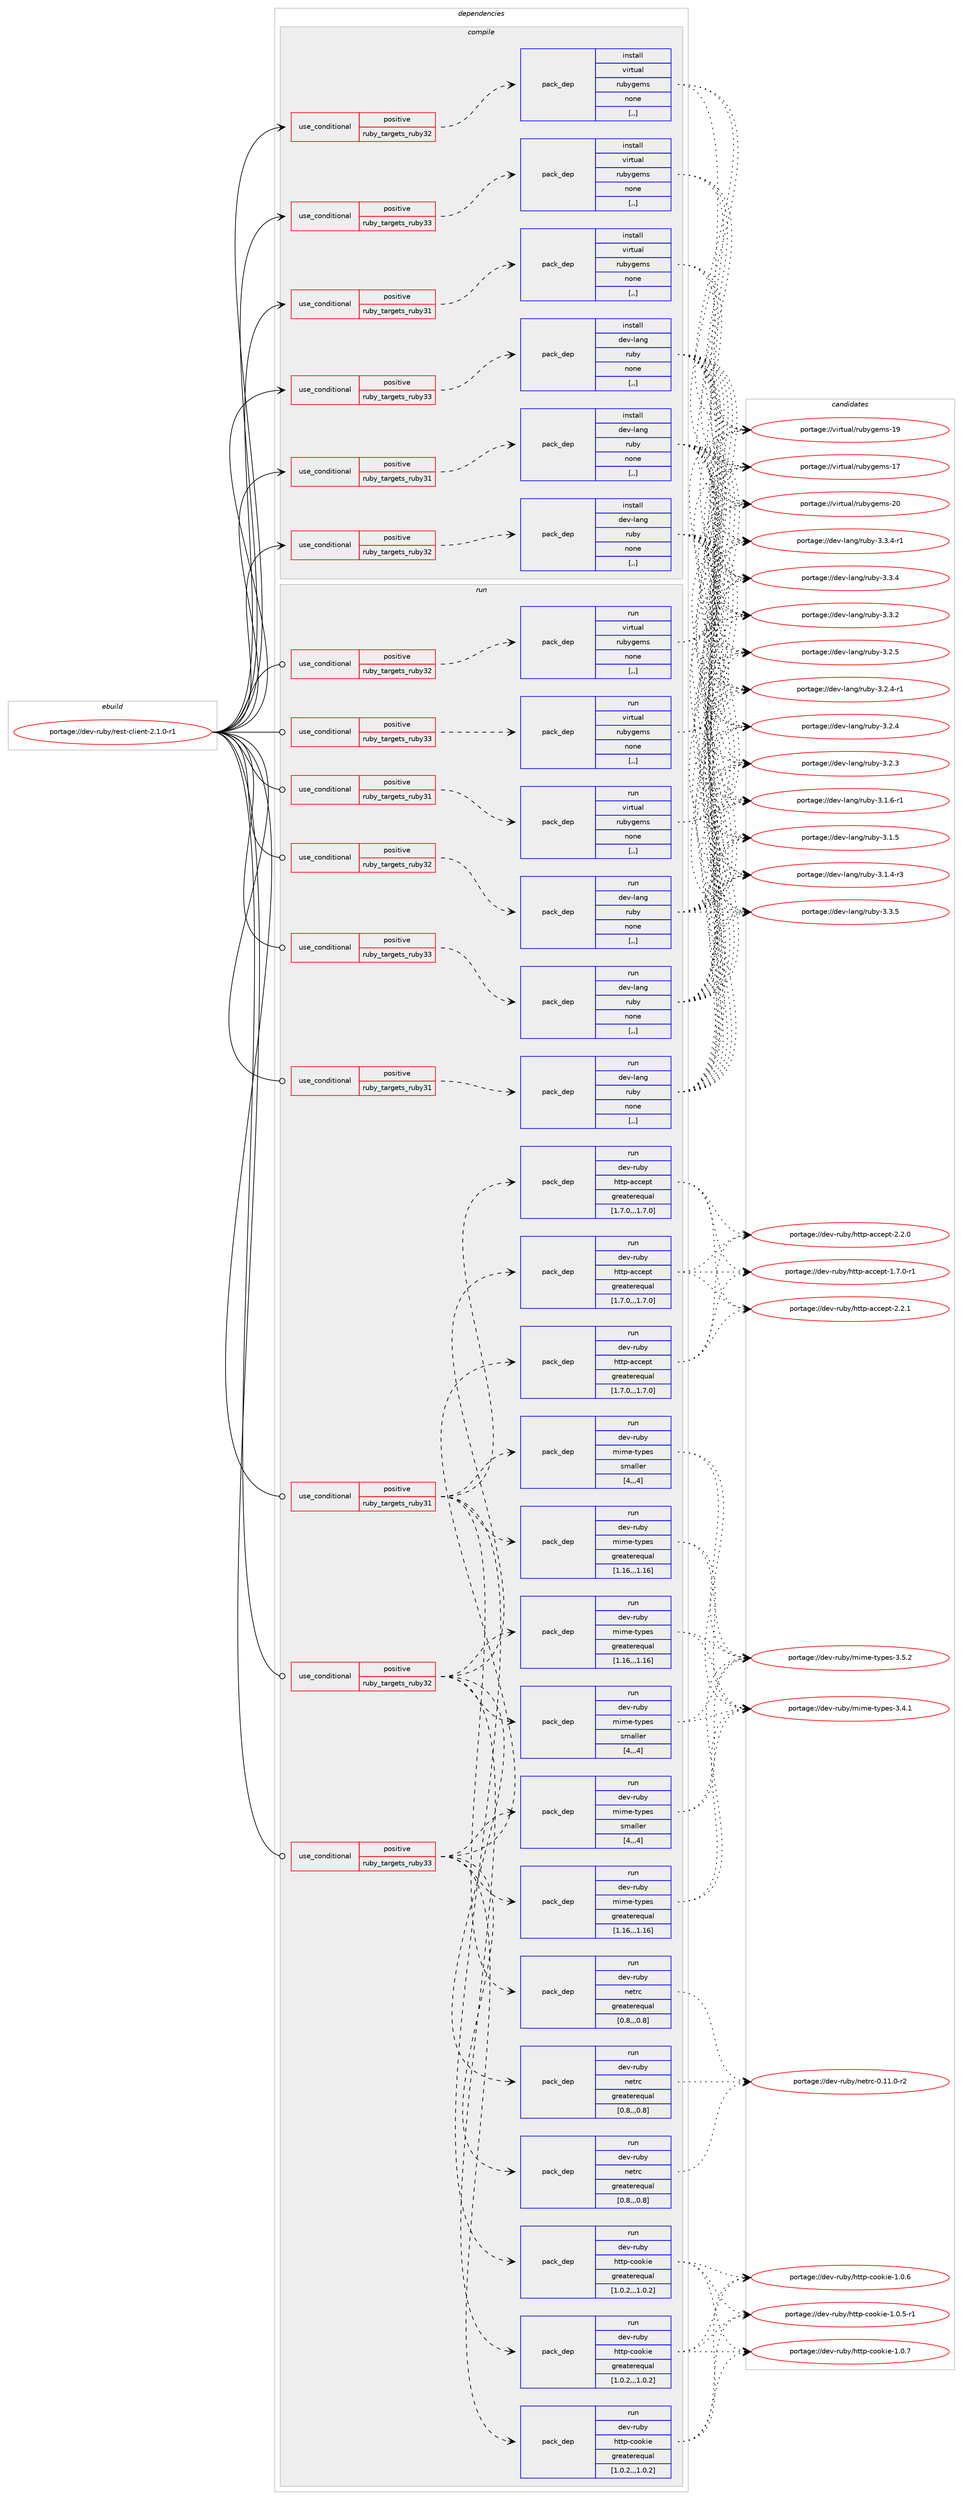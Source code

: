digraph prolog {

# *************
# Graph options
# *************

newrank=true;
concentrate=true;
compound=true;
graph [rankdir=LR,fontname=Helvetica,fontsize=10,ranksep=1.5];#, ranksep=2.5, nodesep=0.2];
edge  [arrowhead=vee];
node  [fontname=Helvetica,fontsize=10];

# **********
# The ebuild
# **********

subgraph cluster_leftcol {
color=gray;
label=<<i>ebuild</i>>;
id [label="portage://dev-ruby/rest-client-2.1.0-r1", color=red, width=4, href="../dev-ruby/rest-client-2.1.0-r1.svg"];
}

# ****************
# The dependencies
# ****************

subgraph cluster_midcol {
color=gray;
label=<<i>dependencies</i>>;
subgraph cluster_compile {
fillcolor="#eeeeee";
style=filled;
label=<<i>compile</i>>;
subgraph cond185526 {
dependency694750 [label=<<TABLE BORDER="0" CELLBORDER="1" CELLSPACING="0" CELLPADDING="4"><TR><TD ROWSPAN="3" CELLPADDING="10">use_conditional</TD></TR><TR><TD>positive</TD></TR><TR><TD>ruby_targets_ruby31</TD></TR></TABLE>>, shape=none, color=red];
subgraph pack504273 {
dependency694751 [label=<<TABLE BORDER="0" CELLBORDER="1" CELLSPACING="0" CELLPADDING="4" WIDTH="220"><TR><TD ROWSPAN="6" CELLPADDING="30">pack_dep</TD></TR><TR><TD WIDTH="110">install</TD></TR><TR><TD>dev-lang</TD></TR><TR><TD>ruby</TD></TR><TR><TD>none</TD></TR><TR><TD>[,,]</TD></TR></TABLE>>, shape=none, color=blue];
}
dependency694750:e -> dependency694751:w [weight=20,style="dashed",arrowhead="vee"];
}
id:e -> dependency694750:w [weight=20,style="solid",arrowhead="vee"];
subgraph cond185527 {
dependency694752 [label=<<TABLE BORDER="0" CELLBORDER="1" CELLSPACING="0" CELLPADDING="4"><TR><TD ROWSPAN="3" CELLPADDING="10">use_conditional</TD></TR><TR><TD>positive</TD></TR><TR><TD>ruby_targets_ruby31</TD></TR></TABLE>>, shape=none, color=red];
subgraph pack504274 {
dependency694753 [label=<<TABLE BORDER="0" CELLBORDER="1" CELLSPACING="0" CELLPADDING="4" WIDTH="220"><TR><TD ROWSPAN="6" CELLPADDING="30">pack_dep</TD></TR><TR><TD WIDTH="110">install</TD></TR><TR><TD>virtual</TD></TR><TR><TD>rubygems</TD></TR><TR><TD>none</TD></TR><TR><TD>[,,]</TD></TR></TABLE>>, shape=none, color=blue];
}
dependency694752:e -> dependency694753:w [weight=20,style="dashed",arrowhead="vee"];
}
id:e -> dependency694752:w [weight=20,style="solid",arrowhead="vee"];
subgraph cond185528 {
dependency694754 [label=<<TABLE BORDER="0" CELLBORDER="1" CELLSPACING="0" CELLPADDING="4"><TR><TD ROWSPAN="3" CELLPADDING="10">use_conditional</TD></TR><TR><TD>positive</TD></TR><TR><TD>ruby_targets_ruby32</TD></TR></TABLE>>, shape=none, color=red];
subgraph pack504275 {
dependency694755 [label=<<TABLE BORDER="0" CELLBORDER="1" CELLSPACING="0" CELLPADDING="4" WIDTH="220"><TR><TD ROWSPAN="6" CELLPADDING="30">pack_dep</TD></TR><TR><TD WIDTH="110">install</TD></TR><TR><TD>dev-lang</TD></TR><TR><TD>ruby</TD></TR><TR><TD>none</TD></TR><TR><TD>[,,]</TD></TR></TABLE>>, shape=none, color=blue];
}
dependency694754:e -> dependency694755:w [weight=20,style="dashed",arrowhead="vee"];
}
id:e -> dependency694754:w [weight=20,style="solid",arrowhead="vee"];
subgraph cond185529 {
dependency694756 [label=<<TABLE BORDER="0" CELLBORDER="1" CELLSPACING="0" CELLPADDING="4"><TR><TD ROWSPAN="3" CELLPADDING="10">use_conditional</TD></TR><TR><TD>positive</TD></TR><TR><TD>ruby_targets_ruby32</TD></TR></TABLE>>, shape=none, color=red];
subgraph pack504276 {
dependency694757 [label=<<TABLE BORDER="0" CELLBORDER="1" CELLSPACING="0" CELLPADDING="4" WIDTH="220"><TR><TD ROWSPAN="6" CELLPADDING="30">pack_dep</TD></TR><TR><TD WIDTH="110">install</TD></TR><TR><TD>virtual</TD></TR><TR><TD>rubygems</TD></TR><TR><TD>none</TD></TR><TR><TD>[,,]</TD></TR></TABLE>>, shape=none, color=blue];
}
dependency694756:e -> dependency694757:w [weight=20,style="dashed",arrowhead="vee"];
}
id:e -> dependency694756:w [weight=20,style="solid",arrowhead="vee"];
subgraph cond185530 {
dependency694758 [label=<<TABLE BORDER="0" CELLBORDER="1" CELLSPACING="0" CELLPADDING="4"><TR><TD ROWSPAN="3" CELLPADDING="10">use_conditional</TD></TR><TR><TD>positive</TD></TR><TR><TD>ruby_targets_ruby33</TD></TR></TABLE>>, shape=none, color=red];
subgraph pack504277 {
dependency694759 [label=<<TABLE BORDER="0" CELLBORDER="1" CELLSPACING="0" CELLPADDING="4" WIDTH="220"><TR><TD ROWSPAN="6" CELLPADDING="30">pack_dep</TD></TR><TR><TD WIDTH="110">install</TD></TR><TR><TD>dev-lang</TD></TR><TR><TD>ruby</TD></TR><TR><TD>none</TD></TR><TR><TD>[,,]</TD></TR></TABLE>>, shape=none, color=blue];
}
dependency694758:e -> dependency694759:w [weight=20,style="dashed",arrowhead="vee"];
}
id:e -> dependency694758:w [weight=20,style="solid",arrowhead="vee"];
subgraph cond185531 {
dependency694760 [label=<<TABLE BORDER="0" CELLBORDER="1" CELLSPACING="0" CELLPADDING="4"><TR><TD ROWSPAN="3" CELLPADDING="10">use_conditional</TD></TR><TR><TD>positive</TD></TR><TR><TD>ruby_targets_ruby33</TD></TR></TABLE>>, shape=none, color=red];
subgraph pack504278 {
dependency694761 [label=<<TABLE BORDER="0" CELLBORDER="1" CELLSPACING="0" CELLPADDING="4" WIDTH="220"><TR><TD ROWSPAN="6" CELLPADDING="30">pack_dep</TD></TR><TR><TD WIDTH="110">install</TD></TR><TR><TD>virtual</TD></TR><TR><TD>rubygems</TD></TR><TR><TD>none</TD></TR><TR><TD>[,,]</TD></TR></TABLE>>, shape=none, color=blue];
}
dependency694760:e -> dependency694761:w [weight=20,style="dashed",arrowhead="vee"];
}
id:e -> dependency694760:w [weight=20,style="solid",arrowhead="vee"];
}
subgraph cluster_compileandrun {
fillcolor="#eeeeee";
style=filled;
label=<<i>compile and run</i>>;
}
subgraph cluster_run {
fillcolor="#eeeeee";
style=filled;
label=<<i>run</i>>;
subgraph cond185532 {
dependency694762 [label=<<TABLE BORDER="0" CELLBORDER="1" CELLSPACING="0" CELLPADDING="4"><TR><TD ROWSPAN="3" CELLPADDING="10">use_conditional</TD></TR><TR><TD>positive</TD></TR><TR><TD>ruby_targets_ruby31</TD></TR></TABLE>>, shape=none, color=red];
subgraph pack504279 {
dependency694763 [label=<<TABLE BORDER="0" CELLBORDER="1" CELLSPACING="0" CELLPADDING="4" WIDTH="220"><TR><TD ROWSPAN="6" CELLPADDING="30">pack_dep</TD></TR><TR><TD WIDTH="110">run</TD></TR><TR><TD>dev-lang</TD></TR><TR><TD>ruby</TD></TR><TR><TD>none</TD></TR><TR><TD>[,,]</TD></TR></TABLE>>, shape=none, color=blue];
}
dependency694762:e -> dependency694763:w [weight=20,style="dashed",arrowhead="vee"];
}
id:e -> dependency694762:w [weight=20,style="solid",arrowhead="odot"];
subgraph cond185533 {
dependency694764 [label=<<TABLE BORDER="0" CELLBORDER="1" CELLSPACING="0" CELLPADDING="4"><TR><TD ROWSPAN="3" CELLPADDING="10">use_conditional</TD></TR><TR><TD>positive</TD></TR><TR><TD>ruby_targets_ruby31</TD></TR></TABLE>>, shape=none, color=red];
subgraph pack504280 {
dependency694765 [label=<<TABLE BORDER="0" CELLBORDER="1" CELLSPACING="0" CELLPADDING="4" WIDTH="220"><TR><TD ROWSPAN="6" CELLPADDING="30">pack_dep</TD></TR><TR><TD WIDTH="110">run</TD></TR><TR><TD>dev-ruby</TD></TR><TR><TD>http-accept</TD></TR><TR><TD>greaterequal</TD></TR><TR><TD>[1.7.0,,,1.7.0]</TD></TR></TABLE>>, shape=none, color=blue];
}
dependency694764:e -> dependency694765:w [weight=20,style="dashed",arrowhead="vee"];
subgraph pack504281 {
dependency694766 [label=<<TABLE BORDER="0" CELLBORDER="1" CELLSPACING="0" CELLPADDING="4" WIDTH="220"><TR><TD ROWSPAN="6" CELLPADDING="30">pack_dep</TD></TR><TR><TD WIDTH="110">run</TD></TR><TR><TD>dev-ruby</TD></TR><TR><TD>http-cookie</TD></TR><TR><TD>greaterequal</TD></TR><TR><TD>[1.0.2,,,1.0.2]</TD></TR></TABLE>>, shape=none, color=blue];
}
dependency694764:e -> dependency694766:w [weight=20,style="dashed",arrowhead="vee"];
subgraph pack504282 {
dependency694767 [label=<<TABLE BORDER="0" CELLBORDER="1" CELLSPACING="0" CELLPADDING="4" WIDTH="220"><TR><TD ROWSPAN="6" CELLPADDING="30">pack_dep</TD></TR><TR><TD WIDTH="110">run</TD></TR><TR><TD>dev-ruby</TD></TR><TR><TD>mime-types</TD></TR><TR><TD>greaterequal</TD></TR><TR><TD>[1.16,,,1.16]</TD></TR></TABLE>>, shape=none, color=blue];
}
dependency694764:e -> dependency694767:w [weight=20,style="dashed",arrowhead="vee"];
subgraph pack504283 {
dependency694768 [label=<<TABLE BORDER="0" CELLBORDER="1" CELLSPACING="0" CELLPADDING="4" WIDTH="220"><TR><TD ROWSPAN="6" CELLPADDING="30">pack_dep</TD></TR><TR><TD WIDTH="110">run</TD></TR><TR><TD>dev-ruby</TD></TR><TR><TD>mime-types</TD></TR><TR><TD>smaller</TD></TR><TR><TD>[4,,,4]</TD></TR></TABLE>>, shape=none, color=blue];
}
dependency694764:e -> dependency694768:w [weight=20,style="dashed",arrowhead="vee"];
subgraph pack504284 {
dependency694769 [label=<<TABLE BORDER="0" CELLBORDER="1" CELLSPACING="0" CELLPADDING="4" WIDTH="220"><TR><TD ROWSPAN="6" CELLPADDING="30">pack_dep</TD></TR><TR><TD WIDTH="110">run</TD></TR><TR><TD>dev-ruby</TD></TR><TR><TD>netrc</TD></TR><TR><TD>greaterequal</TD></TR><TR><TD>[0.8,,,0.8]</TD></TR></TABLE>>, shape=none, color=blue];
}
dependency694764:e -> dependency694769:w [weight=20,style="dashed",arrowhead="vee"];
}
id:e -> dependency694764:w [weight=20,style="solid",arrowhead="odot"];
subgraph cond185534 {
dependency694770 [label=<<TABLE BORDER="0" CELLBORDER="1" CELLSPACING="0" CELLPADDING="4"><TR><TD ROWSPAN="3" CELLPADDING="10">use_conditional</TD></TR><TR><TD>positive</TD></TR><TR><TD>ruby_targets_ruby31</TD></TR></TABLE>>, shape=none, color=red];
subgraph pack504285 {
dependency694771 [label=<<TABLE BORDER="0" CELLBORDER="1" CELLSPACING="0" CELLPADDING="4" WIDTH="220"><TR><TD ROWSPAN="6" CELLPADDING="30">pack_dep</TD></TR><TR><TD WIDTH="110">run</TD></TR><TR><TD>virtual</TD></TR><TR><TD>rubygems</TD></TR><TR><TD>none</TD></TR><TR><TD>[,,]</TD></TR></TABLE>>, shape=none, color=blue];
}
dependency694770:e -> dependency694771:w [weight=20,style="dashed",arrowhead="vee"];
}
id:e -> dependency694770:w [weight=20,style="solid",arrowhead="odot"];
subgraph cond185535 {
dependency694772 [label=<<TABLE BORDER="0" CELLBORDER="1" CELLSPACING="0" CELLPADDING="4"><TR><TD ROWSPAN="3" CELLPADDING="10">use_conditional</TD></TR><TR><TD>positive</TD></TR><TR><TD>ruby_targets_ruby32</TD></TR></TABLE>>, shape=none, color=red];
subgraph pack504286 {
dependency694773 [label=<<TABLE BORDER="0" CELLBORDER="1" CELLSPACING="0" CELLPADDING="4" WIDTH="220"><TR><TD ROWSPAN="6" CELLPADDING="30">pack_dep</TD></TR><TR><TD WIDTH="110">run</TD></TR><TR><TD>dev-lang</TD></TR><TR><TD>ruby</TD></TR><TR><TD>none</TD></TR><TR><TD>[,,]</TD></TR></TABLE>>, shape=none, color=blue];
}
dependency694772:e -> dependency694773:w [weight=20,style="dashed",arrowhead="vee"];
}
id:e -> dependency694772:w [weight=20,style="solid",arrowhead="odot"];
subgraph cond185536 {
dependency694774 [label=<<TABLE BORDER="0" CELLBORDER="1" CELLSPACING="0" CELLPADDING="4"><TR><TD ROWSPAN="3" CELLPADDING="10">use_conditional</TD></TR><TR><TD>positive</TD></TR><TR><TD>ruby_targets_ruby32</TD></TR></TABLE>>, shape=none, color=red];
subgraph pack504287 {
dependency694775 [label=<<TABLE BORDER="0" CELLBORDER="1" CELLSPACING="0" CELLPADDING="4" WIDTH="220"><TR><TD ROWSPAN="6" CELLPADDING="30">pack_dep</TD></TR><TR><TD WIDTH="110">run</TD></TR><TR><TD>dev-ruby</TD></TR><TR><TD>http-accept</TD></TR><TR><TD>greaterequal</TD></TR><TR><TD>[1.7.0,,,1.7.0]</TD></TR></TABLE>>, shape=none, color=blue];
}
dependency694774:e -> dependency694775:w [weight=20,style="dashed",arrowhead="vee"];
subgraph pack504288 {
dependency694776 [label=<<TABLE BORDER="0" CELLBORDER="1" CELLSPACING="0" CELLPADDING="4" WIDTH="220"><TR><TD ROWSPAN="6" CELLPADDING="30">pack_dep</TD></TR><TR><TD WIDTH="110">run</TD></TR><TR><TD>dev-ruby</TD></TR><TR><TD>http-cookie</TD></TR><TR><TD>greaterequal</TD></TR><TR><TD>[1.0.2,,,1.0.2]</TD></TR></TABLE>>, shape=none, color=blue];
}
dependency694774:e -> dependency694776:w [weight=20,style="dashed",arrowhead="vee"];
subgraph pack504289 {
dependency694777 [label=<<TABLE BORDER="0" CELLBORDER="1" CELLSPACING="0" CELLPADDING="4" WIDTH="220"><TR><TD ROWSPAN="6" CELLPADDING="30">pack_dep</TD></TR><TR><TD WIDTH="110">run</TD></TR><TR><TD>dev-ruby</TD></TR><TR><TD>mime-types</TD></TR><TR><TD>greaterequal</TD></TR><TR><TD>[1.16,,,1.16]</TD></TR></TABLE>>, shape=none, color=blue];
}
dependency694774:e -> dependency694777:w [weight=20,style="dashed",arrowhead="vee"];
subgraph pack504290 {
dependency694778 [label=<<TABLE BORDER="0" CELLBORDER="1" CELLSPACING="0" CELLPADDING="4" WIDTH="220"><TR><TD ROWSPAN="6" CELLPADDING="30">pack_dep</TD></TR><TR><TD WIDTH="110">run</TD></TR><TR><TD>dev-ruby</TD></TR><TR><TD>mime-types</TD></TR><TR><TD>smaller</TD></TR><TR><TD>[4,,,4]</TD></TR></TABLE>>, shape=none, color=blue];
}
dependency694774:e -> dependency694778:w [weight=20,style="dashed",arrowhead="vee"];
subgraph pack504291 {
dependency694779 [label=<<TABLE BORDER="0" CELLBORDER="1" CELLSPACING="0" CELLPADDING="4" WIDTH="220"><TR><TD ROWSPAN="6" CELLPADDING="30">pack_dep</TD></TR><TR><TD WIDTH="110">run</TD></TR><TR><TD>dev-ruby</TD></TR><TR><TD>netrc</TD></TR><TR><TD>greaterequal</TD></TR><TR><TD>[0.8,,,0.8]</TD></TR></TABLE>>, shape=none, color=blue];
}
dependency694774:e -> dependency694779:w [weight=20,style="dashed",arrowhead="vee"];
}
id:e -> dependency694774:w [weight=20,style="solid",arrowhead="odot"];
subgraph cond185537 {
dependency694780 [label=<<TABLE BORDER="0" CELLBORDER="1" CELLSPACING="0" CELLPADDING="4"><TR><TD ROWSPAN="3" CELLPADDING="10">use_conditional</TD></TR><TR><TD>positive</TD></TR><TR><TD>ruby_targets_ruby32</TD></TR></TABLE>>, shape=none, color=red];
subgraph pack504292 {
dependency694781 [label=<<TABLE BORDER="0" CELLBORDER="1" CELLSPACING="0" CELLPADDING="4" WIDTH="220"><TR><TD ROWSPAN="6" CELLPADDING="30">pack_dep</TD></TR><TR><TD WIDTH="110">run</TD></TR><TR><TD>virtual</TD></TR><TR><TD>rubygems</TD></TR><TR><TD>none</TD></TR><TR><TD>[,,]</TD></TR></TABLE>>, shape=none, color=blue];
}
dependency694780:e -> dependency694781:w [weight=20,style="dashed",arrowhead="vee"];
}
id:e -> dependency694780:w [weight=20,style="solid",arrowhead="odot"];
subgraph cond185538 {
dependency694782 [label=<<TABLE BORDER="0" CELLBORDER="1" CELLSPACING="0" CELLPADDING="4"><TR><TD ROWSPAN="3" CELLPADDING="10">use_conditional</TD></TR><TR><TD>positive</TD></TR><TR><TD>ruby_targets_ruby33</TD></TR></TABLE>>, shape=none, color=red];
subgraph pack504293 {
dependency694783 [label=<<TABLE BORDER="0" CELLBORDER="1" CELLSPACING="0" CELLPADDING="4" WIDTH="220"><TR><TD ROWSPAN="6" CELLPADDING="30">pack_dep</TD></TR><TR><TD WIDTH="110">run</TD></TR><TR><TD>dev-lang</TD></TR><TR><TD>ruby</TD></TR><TR><TD>none</TD></TR><TR><TD>[,,]</TD></TR></TABLE>>, shape=none, color=blue];
}
dependency694782:e -> dependency694783:w [weight=20,style="dashed",arrowhead="vee"];
}
id:e -> dependency694782:w [weight=20,style="solid",arrowhead="odot"];
subgraph cond185539 {
dependency694784 [label=<<TABLE BORDER="0" CELLBORDER="1" CELLSPACING="0" CELLPADDING="4"><TR><TD ROWSPAN="3" CELLPADDING="10">use_conditional</TD></TR><TR><TD>positive</TD></TR><TR><TD>ruby_targets_ruby33</TD></TR></TABLE>>, shape=none, color=red];
subgraph pack504294 {
dependency694785 [label=<<TABLE BORDER="0" CELLBORDER="1" CELLSPACING="0" CELLPADDING="4" WIDTH="220"><TR><TD ROWSPAN="6" CELLPADDING="30">pack_dep</TD></TR><TR><TD WIDTH="110">run</TD></TR><TR><TD>dev-ruby</TD></TR><TR><TD>http-accept</TD></TR><TR><TD>greaterequal</TD></TR><TR><TD>[1.7.0,,,1.7.0]</TD></TR></TABLE>>, shape=none, color=blue];
}
dependency694784:e -> dependency694785:w [weight=20,style="dashed",arrowhead="vee"];
subgraph pack504295 {
dependency694786 [label=<<TABLE BORDER="0" CELLBORDER="1" CELLSPACING="0" CELLPADDING="4" WIDTH="220"><TR><TD ROWSPAN="6" CELLPADDING="30">pack_dep</TD></TR><TR><TD WIDTH="110">run</TD></TR><TR><TD>dev-ruby</TD></TR><TR><TD>http-cookie</TD></TR><TR><TD>greaterequal</TD></TR><TR><TD>[1.0.2,,,1.0.2]</TD></TR></TABLE>>, shape=none, color=blue];
}
dependency694784:e -> dependency694786:w [weight=20,style="dashed",arrowhead="vee"];
subgraph pack504296 {
dependency694787 [label=<<TABLE BORDER="0" CELLBORDER="1" CELLSPACING="0" CELLPADDING="4" WIDTH="220"><TR><TD ROWSPAN="6" CELLPADDING="30">pack_dep</TD></TR><TR><TD WIDTH="110">run</TD></TR><TR><TD>dev-ruby</TD></TR><TR><TD>mime-types</TD></TR><TR><TD>greaterequal</TD></TR><TR><TD>[1.16,,,1.16]</TD></TR></TABLE>>, shape=none, color=blue];
}
dependency694784:e -> dependency694787:w [weight=20,style="dashed",arrowhead="vee"];
subgraph pack504297 {
dependency694788 [label=<<TABLE BORDER="0" CELLBORDER="1" CELLSPACING="0" CELLPADDING="4" WIDTH="220"><TR><TD ROWSPAN="6" CELLPADDING="30">pack_dep</TD></TR><TR><TD WIDTH="110">run</TD></TR><TR><TD>dev-ruby</TD></TR><TR><TD>mime-types</TD></TR><TR><TD>smaller</TD></TR><TR><TD>[4,,,4]</TD></TR></TABLE>>, shape=none, color=blue];
}
dependency694784:e -> dependency694788:w [weight=20,style="dashed",arrowhead="vee"];
subgraph pack504298 {
dependency694789 [label=<<TABLE BORDER="0" CELLBORDER="1" CELLSPACING="0" CELLPADDING="4" WIDTH="220"><TR><TD ROWSPAN="6" CELLPADDING="30">pack_dep</TD></TR><TR><TD WIDTH="110">run</TD></TR><TR><TD>dev-ruby</TD></TR><TR><TD>netrc</TD></TR><TR><TD>greaterequal</TD></TR><TR><TD>[0.8,,,0.8]</TD></TR></TABLE>>, shape=none, color=blue];
}
dependency694784:e -> dependency694789:w [weight=20,style="dashed",arrowhead="vee"];
}
id:e -> dependency694784:w [weight=20,style="solid",arrowhead="odot"];
subgraph cond185540 {
dependency694790 [label=<<TABLE BORDER="0" CELLBORDER="1" CELLSPACING="0" CELLPADDING="4"><TR><TD ROWSPAN="3" CELLPADDING="10">use_conditional</TD></TR><TR><TD>positive</TD></TR><TR><TD>ruby_targets_ruby33</TD></TR></TABLE>>, shape=none, color=red];
subgraph pack504299 {
dependency694791 [label=<<TABLE BORDER="0" CELLBORDER="1" CELLSPACING="0" CELLPADDING="4" WIDTH="220"><TR><TD ROWSPAN="6" CELLPADDING="30">pack_dep</TD></TR><TR><TD WIDTH="110">run</TD></TR><TR><TD>virtual</TD></TR><TR><TD>rubygems</TD></TR><TR><TD>none</TD></TR><TR><TD>[,,]</TD></TR></TABLE>>, shape=none, color=blue];
}
dependency694790:e -> dependency694791:w [weight=20,style="dashed",arrowhead="vee"];
}
id:e -> dependency694790:w [weight=20,style="solid",arrowhead="odot"];
}
}

# **************
# The candidates
# **************

subgraph cluster_choices {
rank=same;
color=gray;
label=<<i>candidates</i>>;

subgraph choice504273 {
color=black;
nodesep=1;
choice10010111845108971101034711411798121455146514653 [label="portage://dev-lang/ruby-3.3.5", color=red, width=4,href="../dev-lang/ruby-3.3.5.svg"];
choice100101118451089711010347114117981214551465146524511449 [label="portage://dev-lang/ruby-3.3.4-r1", color=red, width=4,href="../dev-lang/ruby-3.3.4-r1.svg"];
choice10010111845108971101034711411798121455146514652 [label="portage://dev-lang/ruby-3.3.4", color=red, width=4,href="../dev-lang/ruby-3.3.4.svg"];
choice10010111845108971101034711411798121455146514650 [label="portage://dev-lang/ruby-3.3.2", color=red, width=4,href="../dev-lang/ruby-3.3.2.svg"];
choice10010111845108971101034711411798121455146504653 [label="portage://dev-lang/ruby-3.2.5", color=red, width=4,href="../dev-lang/ruby-3.2.5.svg"];
choice100101118451089711010347114117981214551465046524511449 [label="portage://dev-lang/ruby-3.2.4-r1", color=red, width=4,href="../dev-lang/ruby-3.2.4-r1.svg"];
choice10010111845108971101034711411798121455146504652 [label="portage://dev-lang/ruby-3.2.4", color=red, width=4,href="../dev-lang/ruby-3.2.4.svg"];
choice10010111845108971101034711411798121455146504651 [label="portage://dev-lang/ruby-3.2.3", color=red, width=4,href="../dev-lang/ruby-3.2.3.svg"];
choice100101118451089711010347114117981214551464946544511449 [label="portage://dev-lang/ruby-3.1.6-r1", color=red, width=4,href="../dev-lang/ruby-3.1.6-r1.svg"];
choice10010111845108971101034711411798121455146494653 [label="portage://dev-lang/ruby-3.1.5", color=red, width=4,href="../dev-lang/ruby-3.1.5.svg"];
choice100101118451089711010347114117981214551464946524511451 [label="portage://dev-lang/ruby-3.1.4-r3", color=red, width=4,href="../dev-lang/ruby-3.1.4-r3.svg"];
dependency694751:e -> choice10010111845108971101034711411798121455146514653:w [style=dotted,weight="100"];
dependency694751:e -> choice100101118451089711010347114117981214551465146524511449:w [style=dotted,weight="100"];
dependency694751:e -> choice10010111845108971101034711411798121455146514652:w [style=dotted,weight="100"];
dependency694751:e -> choice10010111845108971101034711411798121455146514650:w [style=dotted,weight="100"];
dependency694751:e -> choice10010111845108971101034711411798121455146504653:w [style=dotted,weight="100"];
dependency694751:e -> choice100101118451089711010347114117981214551465046524511449:w [style=dotted,weight="100"];
dependency694751:e -> choice10010111845108971101034711411798121455146504652:w [style=dotted,weight="100"];
dependency694751:e -> choice10010111845108971101034711411798121455146504651:w [style=dotted,weight="100"];
dependency694751:e -> choice100101118451089711010347114117981214551464946544511449:w [style=dotted,weight="100"];
dependency694751:e -> choice10010111845108971101034711411798121455146494653:w [style=dotted,weight="100"];
dependency694751:e -> choice100101118451089711010347114117981214551464946524511451:w [style=dotted,weight="100"];
}
subgraph choice504274 {
color=black;
nodesep=1;
choice118105114116117971084711411798121103101109115455048 [label="portage://virtual/rubygems-20", color=red, width=4,href="../virtual/rubygems-20.svg"];
choice118105114116117971084711411798121103101109115454957 [label="portage://virtual/rubygems-19", color=red, width=4,href="../virtual/rubygems-19.svg"];
choice118105114116117971084711411798121103101109115454955 [label="portage://virtual/rubygems-17", color=red, width=4,href="../virtual/rubygems-17.svg"];
dependency694753:e -> choice118105114116117971084711411798121103101109115455048:w [style=dotted,weight="100"];
dependency694753:e -> choice118105114116117971084711411798121103101109115454957:w [style=dotted,weight="100"];
dependency694753:e -> choice118105114116117971084711411798121103101109115454955:w [style=dotted,weight="100"];
}
subgraph choice504275 {
color=black;
nodesep=1;
choice10010111845108971101034711411798121455146514653 [label="portage://dev-lang/ruby-3.3.5", color=red, width=4,href="../dev-lang/ruby-3.3.5.svg"];
choice100101118451089711010347114117981214551465146524511449 [label="portage://dev-lang/ruby-3.3.4-r1", color=red, width=4,href="../dev-lang/ruby-3.3.4-r1.svg"];
choice10010111845108971101034711411798121455146514652 [label="portage://dev-lang/ruby-3.3.4", color=red, width=4,href="../dev-lang/ruby-3.3.4.svg"];
choice10010111845108971101034711411798121455146514650 [label="portage://dev-lang/ruby-3.3.2", color=red, width=4,href="../dev-lang/ruby-3.3.2.svg"];
choice10010111845108971101034711411798121455146504653 [label="portage://dev-lang/ruby-3.2.5", color=red, width=4,href="../dev-lang/ruby-3.2.5.svg"];
choice100101118451089711010347114117981214551465046524511449 [label="portage://dev-lang/ruby-3.2.4-r1", color=red, width=4,href="../dev-lang/ruby-3.2.4-r1.svg"];
choice10010111845108971101034711411798121455146504652 [label="portage://dev-lang/ruby-3.2.4", color=red, width=4,href="../dev-lang/ruby-3.2.4.svg"];
choice10010111845108971101034711411798121455146504651 [label="portage://dev-lang/ruby-3.2.3", color=red, width=4,href="../dev-lang/ruby-3.2.3.svg"];
choice100101118451089711010347114117981214551464946544511449 [label="portage://dev-lang/ruby-3.1.6-r1", color=red, width=4,href="../dev-lang/ruby-3.1.6-r1.svg"];
choice10010111845108971101034711411798121455146494653 [label="portage://dev-lang/ruby-3.1.5", color=red, width=4,href="../dev-lang/ruby-3.1.5.svg"];
choice100101118451089711010347114117981214551464946524511451 [label="portage://dev-lang/ruby-3.1.4-r3", color=red, width=4,href="../dev-lang/ruby-3.1.4-r3.svg"];
dependency694755:e -> choice10010111845108971101034711411798121455146514653:w [style=dotted,weight="100"];
dependency694755:e -> choice100101118451089711010347114117981214551465146524511449:w [style=dotted,weight="100"];
dependency694755:e -> choice10010111845108971101034711411798121455146514652:w [style=dotted,weight="100"];
dependency694755:e -> choice10010111845108971101034711411798121455146514650:w [style=dotted,weight="100"];
dependency694755:e -> choice10010111845108971101034711411798121455146504653:w [style=dotted,weight="100"];
dependency694755:e -> choice100101118451089711010347114117981214551465046524511449:w [style=dotted,weight="100"];
dependency694755:e -> choice10010111845108971101034711411798121455146504652:w [style=dotted,weight="100"];
dependency694755:e -> choice10010111845108971101034711411798121455146504651:w [style=dotted,weight="100"];
dependency694755:e -> choice100101118451089711010347114117981214551464946544511449:w [style=dotted,weight="100"];
dependency694755:e -> choice10010111845108971101034711411798121455146494653:w [style=dotted,weight="100"];
dependency694755:e -> choice100101118451089711010347114117981214551464946524511451:w [style=dotted,weight="100"];
}
subgraph choice504276 {
color=black;
nodesep=1;
choice118105114116117971084711411798121103101109115455048 [label="portage://virtual/rubygems-20", color=red, width=4,href="../virtual/rubygems-20.svg"];
choice118105114116117971084711411798121103101109115454957 [label="portage://virtual/rubygems-19", color=red, width=4,href="../virtual/rubygems-19.svg"];
choice118105114116117971084711411798121103101109115454955 [label="portage://virtual/rubygems-17", color=red, width=4,href="../virtual/rubygems-17.svg"];
dependency694757:e -> choice118105114116117971084711411798121103101109115455048:w [style=dotted,weight="100"];
dependency694757:e -> choice118105114116117971084711411798121103101109115454957:w [style=dotted,weight="100"];
dependency694757:e -> choice118105114116117971084711411798121103101109115454955:w [style=dotted,weight="100"];
}
subgraph choice504277 {
color=black;
nodesep=1;
choice10010111845108971101034711411798121455146514653 [label="portage://dev-lang/ruby-3.3.5", color=red, width=4,href="../dev-lang/ruby-3.3.5.svg"];
choice100101118451089711010347114117981214551465146524511449 [label="portage://dev-lang/ruby-3.3.4-r1", color=red, width=4,href="../dev-lang/ruby-3.3.4-r1.svg"];
choice10010111845108971101034711411798121455146514652 [label="portage://dev-lang/ruby-3.3.4", color=red, width=4,href="../dev-lang/ruby-3.3.4.svg"];
choice10010111845108971101034711411798121455146514650 [label="portage://dev-lang/ruby-3.3.2", color=red, width=4,href="../dev-lang/ruby-3.3.2.svg"];
choice10010111845108971101034711411798121455146504653 [label="portage://dev-lang/ruby-3.2.5", color=red, width=4,href="../dev-lang/ruby-3.2.5.svg"];
choice100101118451089711010347114117981214551465046524511449 [label="portage://dev-lang/ruby-3.2.4-r1", color=red, width=4,href="../dev-lang/ruby-3.2.4-r1.svg"];
choice10010111845108971101034711411798121455146504652 [label="portage://dev-lang/ruby-3.2.4", color=red, width=4,href="../dev-lang/ruby-3.2.4.svg"];
choice10010111845108971101034711411798121455146504651 [label="portage://dev-lang/ruby-3.2.3", color=red, width=4,href="../dev-lang/ruby-3.2.3.svg"];
choice100101118451089711010347114117981214551464946544511449 [label="portage://dev-lang/ruby-3.1.6-r1", color=red, width=4,href="../dev-lang/ruby-3.1.6-r1.svg"];
choice10010111845108971101034711411798121455146494653 [label="portage://dev-lang/ruby-3.1.5", color=red, width=4,href="../dev-lang/ruby-3.1.5.svg"];
choice100101118451089711010347114117981214551464946524511451 [label="portage://dev-lang/ruby-3.1.4-r3", color=red, width=4,href="../dev-lang/ruby-3.1.4-r3.svg"];
dependency694759:e -> choice10010111845108971101034711411798121455146514653:w [style=dotted,weight="100"];
dependency694759:e -> choice100101118451089711010347114117981214551465146524511449:w [style=dotted,weight="100"];
dependency694759:e -> choice10010111845108971101034711411798121455146514652:w [style=dotted,weight="100"];
dependency694759:e -> choice10010111845108971101034711411798121455146514650:w [style=dotted,weight="100"];
dependency694759:e -> choice10010111845108971101034711411798121455146504653:w [style=dotted,weight="100"];
dependency694759:e -> choice100101118451089711010347114117981214551465046524511449:w [style=dotted,weight="100"];
dependency694759:e -> choice10010111845108971101034711411798121455146504652:w [style=dotted,weight="100"];
dependency694759:e -> choice10010111845108971101034711411798121455146504651:w [style=dotted,weight="100"];
dependency694759:e -> choice100101118451089711010347114117981214551464946544511449:w [style=dotted,weight="100"];
dependency694759:e -> choice10010111845108971101034711411798121455146494653:w [style=dotted,weight="100"];
dependency694759:e -> choice100101118451089711010347114117981214551464946524511451:w [style=dotted,weight="100"];
}
subgraph choice504278 {
color=black;
nodesep=1;
choice118105114116117971084711411798121103101109115455048 [label="portage://virtual/rubygems-20", color=red, width=4,href="../virtual/rubygems-20.svg"];
choice118105114116117971084711411798121103101109115454957 [label="portage://virtual/rubygems-19", color=red, width=4,href="../virtual/rubygems-19.svg"];
choice118105114116117971084711411798121103101109115454955 [label="portage://virtual/rubygems-17", color=red, width=4,href="../virtual/rubygems-17.svg"];
dependency694761:e -> choice118105114116117971084711411798121103101109115455048:w [style=dotted,weight="100"];
dependency694761:e -> choice118105114116117971084711411798121103101109115454957:w [style=dotted,weight="100"];
dependency694761:e -> choice118105114116117971084711411798121103101109115454955:w [style=dotted,weight="100"];
}
subgraph choice504279 {
color=black;
nodesep=1;
choice10010111845108971101034711411798121455146514653 [label="portage://dev-lang/ruby-3.3.5", color=red, width=4,href="../dev-lang/ruby-3.3.5.svg"];
choice100101118451089711010347114117981214551465146524511449 [label="portage://dev-lang/ruby-3.3.4-r1", color=red, width=4,href="../dev-lang/ruby-3.3.4-r1.svg"];
choice10010111845108971101034711411798121455146514652 [label="portage://dev-lang/ruby-3.3.4", color=red, width=4,href="../dev-lang/ruby-3.3.4.svg"];
choice10010111845108971101034711411798121455146514650 [label="portage://dev-lang/ruby-3.3.2", color=red, width=4,href="../dev-lang/ruby-3.3.2.svg"];
choice10010111845108971101034711411798121455146504653 [label="portage://dev-lang/ruby-3.2.5", color=red, width=4,href="../dev-lang/ruby-3.2.5.svg"];
choice100101118451089711010347114117981214551465046524511449 [label="portage://dev-lang/ruby-3.2.4-r1", color=red, width=4,href="../dev-lang/ruby-3.2.4-r1.svg"];
choice10010111845108971101034711411798121455146504652 [label="portage://dev-lang/ruby-3.2.4", color=red, width=4,href="../dev-lang/ruby-3.2.4.svg"];
choice10010111845108971101034711411798121455146504651 [label="portage://dev-lang/ruby-3.2.3", color=red, width=4,href="../dev-lang/ruby-3.2.3.svg"];
choice100101118451089711010347114117981214551464946544511449 [label="portage://dev-lang/ruby-3.1.6-r1", color=red, width=4,href="../dev-lang/ruby-3.1.6-r1.svg"];
choice10010111845108971101034711411798121455146494653 [label="portage://dev-lang/ruby-3.1.5", color=red, width=4,href="../dev-lang/ruby-3.1.5.svg"];
choice100101118451089711010347114117981214551464946524511451 [label="portage://dev-lang/ruby-3.1.4-r3", color=red, width=4,href="../dev-lang/ruby-3.1.4-r3.svg"];
dependency694763:e -> choice10010111845108971101034711411798121455146514653:w [style=dotted,weight="100"];
dependency694763:e -> choice100101118451089711010347114117981214551465146524511449:w [style=dotted,weight="100"];
dependency694763:e -> choice10010111845108971101034711411798121455146514652:w [style=dotted,weight="100"];
dependency694763:e -> choice10010111845108971101034711411798121455146514650:w [style=dotted,weight="100"];
dependency694763:e -> choice10010111845108971101034711411798121455146504653:w [style=dotted,weight="100"];
dependency694763:e -> choice100101118451089711010347114117981214551465046524511449:w [style=dotted,weight="100"];
dependency694763:e -> choice10010111845108971101034711411798121455146504652:w [style=dotted,weight="100"];
dependency694763:e -> choice10010111845108971101034711411798121455146504651:w [style=dotted,weight="100"];
dependency694763:e -> choice100101118451089711010347114117981214551464946544511449:w [style=dotted,weight="100"];
dependency694763:e -> choice10010111845108971101034711411798121455146494653:w [style=dotted,weight="100"];
dependency694763:e -> choice100101118451089711010347114117981214551464946524511451:w [style=dotted,weight="100"];
}
subgraph choice504280 {
color=black;
nodesep=1;
choice10010111845114117981214710411611611245979999101112116455046504649 [label="portage://dev-ruby/http-accept-2.2.1", color=red, width=4,href="../dev-ruby/http-accept-2.2.1.svg"];
choice10010111845114117981214710411611611245979999101112116455046504648 [label="portage://dev-ruby/http-accept-2.2.0", color=red, width=4,href="../dev-ruby/http-accept-2.2.0.svg"];
choice100101118451141179812147104116116112459799991011121164549465546484511449 [label="portage://dev-ruby/http-accept-1.7.0-r1", color=red, width=4,href="../dev-ruby/http-accept-1.7.0-r1.svg"];
dependency694765:e -> choice10010111845114117981214710411611611245979999101112116455046504649:w [style=dotted,weight="100"];
dependency694765:e -> choice10010111845114117981214710411611611245979999101112116455046504648:w [style=dotted,weight="100"];
dependency694765:e -> choice100101118451141179812147104116116112459799991011121164549465546484511449:w [style=dotted,weight="100"];
}
subgraph choice504281 {
color=black;
nodesep=1;
choice1001011184511411798121471041161161124599111111107105101454946484655 [label="portage://dev-ruby/http-cookie-1.0.7", color=red, width=4,href="../dev-ruby/http-cookie-1.0.7.svg"];
choice1001011184511411798121471041161161124599111111107105101454946484654 [label="portage://dev-ruby/http-cookie-1.0.6", color=red, width=4,href="../dev-ruby/http-cookie-1.0.6.svg"];
choice10010111845114117981214710411611611245991111111071051014549464846534511449 [label="portage://dev-ruby/http-cookie-1.0.5-r1", color=red, width=4,href="../dev-ruby/http-cookie-1.0.5-r1.svg"];
dependency694766:e -> choice1001011184511411798121471041161161124599111111107105101454946484655:w [style=dotted,weight="100"];
dependency694766:e -> choice1001011184511411798121471041161161124599111111107105101454946484654:w [style=dotted,weight="100"];
dependency694766:e -> choice10010111845114117981214710411611611245991111111071051014549464846534511449:w [style=dotted,weight="100"];
}
subgraph choice504282 {
color=black;
nodesep=1;
choice10010111845114117981214710910510910145116121112101115455146534650 [label="portage://dev-ruby/mime-types-3.5.2", color=red, width=4,href="../dev-ruby/mime-types-3.5.2.svg"];
choice10010111845114117981214710910510910145116121112101115455146524649 [label="portage://dev-ruby/mime-types-3.4.1", color=red, width=4,href="../dev-ruby/mime-types-3.4.1.svg"];
dependency694767:e -> choice10010111845114117981214710910510910145116121112101115455146534650:w [style=dotted,weight="100"];
dependency694767:e -> choice10010111845114117981214710910510910145116121112101115455146524649:w [style=dotted,weight="100"];
}
subgraph choice504283 {
color=black;
nodesep=1;
choice10010111845114117981214710910510910145116121112101115455146534650 [label="portage://dev-ruby/mime-types-3.5.2", color=red, width=4,href="../dev-ruby/mime-types-3.5.2.svg"];
choice10010111845114117981214710910510910145116121112101115455146524649 [label="portage://dev-ruby/mime-types-3.4.1", color=red, width=4,href="../dev-ruby/mime-types-3.4.1.svg"];
dependency694768:e -> choice10010111845114117981214710910510910145116121112101115455146534650:w [style=dotted,weight="100"];
dependency694768:e -> choice10010111845114117981214710910510910145116121112101115455146524649:w [style=dotted,weight="100"];
}
subgraph choice504284 {
color=black;
nodesep=1;
choice10010111845114117981214711010111611499454846494946484511450 [label="portage://dev-ruby/netrc-0.11.0-r2", color=red, width=4,href="../dev-ruby/netrc-0.11.0-r2.svg"];
dependency694769:e -> choice10010111845114117981214711010111611499454846494946484511450:w [style=dotted,weight="100"];
}
subgraph choice504285 {
color=black;
nodesep=1;
choice118105114116117971084711411798121103101109115455048 [label="portage://virtual/rubygems-20", color=red, width=4,href="../virtual/rubygems-20.svg"];
choice118105114116117971084711411798121103101109115454957 [label="portage://virtual/rubygems-19", color=red, width=4,href="../virtual/rubygems-19.svg"];
choice118105114116117971084711411798121103101109115454955 [label="portage://virtual/rubygems-17", color=red, width=4,href="../virtual/rubygems-17.svg"];
dependency694771:e -> choice118105114116117971084711411798121103101109115455048:w [style=dotted,weight="100"];
dependency694771:e -> choice118105114116117971084711411798121103101109115454957:w [style=dotted,weight="100"];
dependency694771:e -> choice118105114116117971084711411798121103101109115454955:w [style=dotted,weight="100"];
}
subgraph choice504286 {
color=black;
nodesep=1;
choice10010111845108971101034711411798121455146514653 [label="portage://dev-lang/ruby-3.3.5", color=red, width=4,href="../dev-lang/ruby-3.3.5.svg"];
choice100101118451089711010347114117981214551465146524511449 [label="portage://dev-lang/ruby-3.3.4-r1", color=red, width=4,href="../dev-lang/ruby-3.3.4-r1.svg"];
choice10010111845108971101034711411798121455146514652 [label="portage://dev-lang/ruby-3.3.4", color=red, width=4,href="../dev-lang/ruby-3.3.4.svg"];
choice10010111845108971101034711411798121455146514650 [label="portage://dev-lang/ruby-3.3.2", color=red, width=4,href="../dev-lang/ruby-3.3.2.svg"];
choice10010111845108971101034711411798121455146504653 [label="portage://dev-lang/ruby-3.2.5", color=red, width=4,href="../dev-lang/ruby-3.2.5.svg"];
choice100101118451089711010347114117981214551465046524511449 [label="portage://dev-lang/ruby-3.2.4-r1", color=red, width=4,href="../dev-lang/ruby-3.2.4-r1.svg"];
choice10010111845108971101034711411798121455146504652 [label="portage://dev-lang/ruby-3.2.4", color=red, width=4,href="../dev-lang/ruby-3.2.4.svg"];
choice10010111845108971101034711411798121455146504651 [label="portage://dev-lang/ruby-3.2.3", color=red, width=4,href="../dev-lang/ruby-3.2.3.svg"];
choice100101118451089711010347114117981214551464946544511449 [label="portage://dev-lang/ruby-3.1.6-r1", color=red, width=4,href="../dev-lang/ruby-3.1.6-r1.svg"];
choice10010111845108971101034711411798121455146494653 [label="portage://dev-lang/ruby-3.1.5", color=red, width=4,href="../dev-lang/ruby-3.1.5.svg"];
choice100101118451089711010347114117981214551464946524511451 [label="portage://dev-lang/ruby-3.1.4-r3", color=red, width=4,href="../dev-lang/ruby-3.1.4-r3.svg"];
dependency694773:e -> choice10010111845108971101034711411798121455146514653:w [style=dotted,weight="100"];
dependency694773:e -> choice100101118451089711010347114117981214551465146524511449:w [style=dotted,weight="100"];
dependency694773:e -> choice10010111845108971101034711411798121455146514652:w [style=dotted,weight="100"];
dependency694773:e -> choice10010111845108971101034711411798121455146514650:w [style=dotted,weight="100"];
dependency694773:e -> choice10010111845108971101034711411798121455146504653:w [style=dotted,weight="100"];
dependency694773:e -> choice100101118451089711010347114117981214551465046524511449:w [style=dotted,weight="100"];
dependency694773:e -> choice10010111845108971101034711411798121455146504652:w [style=dotted,weight="100"];
dependency694773:e -> choice10010111845108971101034711411798121455146504651:w [style=dotted,weight="100"];
dependency694773:e -> choice100101118451089711010347114117981214551464946544511449:w [style=dotted,weight="100"];
dependency694773:e -> choice10010111845108971101034711411798121455146494653:w [style=dotted,weight="100"];
dependency694773:e -> choice100101118451089711010347114117981214551464946524511451:w [style=dotted,weight="100"];
}
subgraph choice504287 {
color=black;
nodesep=1;
choice10010111845114117981214710411611611245979999101112116455046504649 [label="portage://dev-ruby/http-accept-2.2.1", color=red, width=4,href="../dev-ruby/http-accept-2.2.1.svg"];
choice10010111845114117981214710411611611245979999101112116455046504648 [label="portage://dev-ruby/http-accept-2.2.0", color=red, width=4,href="../dev-ruby/http-accept-2.2.0.svg"];
choice100101118451141179812147104116116112459799991011121164549465546484511449 [label="portage://dev-ruby/http-accept-1.7.0-r1", color=red, width=4,href="../dev-ruby/http-accept-1.7.0-r1.svg"];
dependency694775:e -> choice10010111845114117981214710411611611245979999101112116455046504649:w [style=dotted,weight="100"];
dependency694775:e -> choice10010111845114117981214710411611611245979999101112116455046504648:w [style=dotted,weight="100"];
dependency694775:e -> choice100101118451141179812147104116116112459799991011121164549465546484511449:w [style=dotted,weight="100"];
}
subgraph choice504288 {
color=black;
nodesep=1;
choice1001011184511411798121471041161161124599111111107105101454946484655 [label="portage://dev-ruby/http-cookie-1.0.7", color=red, width=4,href="../dev-ruby/http-cookie-1.0.7.svg"];
choice1001011184511411798121471041161161124599111111107105101454946484654 [label="portage://dev-ruby/http-cookie-1.0.6", color=red, width=4,href="../dev-ruby/http-cookie-1.0.6.svg"];
choice10010111845114117981214710411611611245991111111071051014549464846534511449 [label="portage://dev-ruby/http-cookie-1.0.5-r1", color=red, width=4,href="../dev-ruby/http-cookie-1.0.5-r1.svg"];
dependency694776:e -> choice1001011184511411798121471041161161124599111111107105101454946484655:w [style=dotted,weight="100"];
dependency694776:e -> choice1001011184511411798121471041161161124599111111107105101454946484654:w [style=dotted,weight="100"];
dependency694776:e -> choice10010111845114117981214710411611611245991111111071051014549464846534511449:w [style=dotted,weight="100"];
}
subgraph choice504289 {
color=black;
nodesep=1;
choice10010111845114117981214710910510910145116121112101115455146534650 [label="portage://dev-ruby/mime-types-3.5.2", color=red, width=4,href="../dev-ruby/mime-types-3.5.2.svg"];
choice10010111845114117981214710910510910145116121112101115455146524649 [label="portage://dev-ruby/mime-types-3.4.1", color=red, width=4,href="../dev-ruby/mime-types-3.4.1.svg"];
dependency694777:e -> choice10010111845114117981214710910510910145116121112101115455146534650:w [style=dotted,weight="100"];
dependency694777:e -> choice10010111845114117981214710910510910145116121112101115455146524649:w [style=dotted,weight="100"];
}
subgraph choice504290 {
color=black;
nodesep=1;
choice10010111845114117981214710910510910145116121112101115455146534650 [label="portage://dev-ruby/mime-types-3.5.2", color=red, width=4,href="../dev-ruby/mime-types-3.5.2.svg"];
choice10010111845114117981214710910510910145116121112101115455146524649 [label="portage://dev-ruby/mime-types-3.4.1", color=red, width=4,href="../dev-ruby/mime-types-3.4.1.svg"];
dependency694778:e -> choice10010111845114117981214710910510910145116121112101115455146534650:w [style=dotted,weight="100"];
dependency694778:e -> choice10010111845114117981214710910510910145116121112101115455146524649:w [style=dotted,weight="100"];
}
subgraph choice504291 {
color=black;
nodesep=1;
choice10010111845114117981214711010111611499454846494946484511450 [label="portage://dev-ruby/netrc-0.11.0-r2", color=red, width=4,href="../dev-ruby/netrc-0.11.0-r2.svg"];
dependency694779:e -> choice10010111845114117981214711010111611499454846494946484511450:w [style=dotted,weight="100"];
}
subgraph choice504292 {
color=black;
nodesep=1;
choice118105114116117971084711411798121103101109115455048 [label="portage://virtual/rubygems-20", color=red, width=4,href="../virtual/rubygems-20.svg"];
choice118105114116117971084711411798121103101109115454957 [label="portage://virtual/rubygems-19", color=red, width=4,href="../virtual/rubygems-19.svg"];
choice118105114116117971084711411798121103101109115454955 [label="portage://virtual/rubygems-17", color=red, width=4,href="../virtual/rubygems-17.svg"];
dependency694781:e -> choice118105114116117971084711411798121103101109115455048:w [style=dotted,weight="100"];
dependency694781:e -> choice118105114116117971084711411798121103101109115454957:w [style=dotted,weight="100"];
dependency694781:e -> choice118105114116117971084711411798121103101109115454955:w [style=dotted,weight="100"];
}
subgraph choice504293 {
color=black;
nodesep=1;
choice10010111845108971101034711411798121455146514653 [label="portage://dev-lang/ruby-3.3.5", color=red, width=4,href="../dev-lang/ruby-3.3.5.svg"];
choice100101118451089711010347114117981214551465146524511449 [label="portage://dev-lang/ruby-3.3.4-r1", color=red, width=4,href="../dev-lang/ruby-3.3.4-r1.svg"];
choice10010111845108971101034711411798121455146514652 [label="portage://dev-lang/ruby-3.3.4", color=red, width=4,href="../dev-lang/ruby-3.3.4.svg"];
choice10010111845108971101034711411798121455146514650 [label="portage://dev-lang/ruby-3.3.2", color=red, width=4,href="../dev-lang/ruby-3.3.2.svg"];
choice10010111845108971101034711411798121455146504653 [label="portage://dev-lang/ruby-3.2.5", color=red, width=4,href="../dev-lang/ruby-3.2.5.svg"];
choice100101118451089711010347114117981214551465046524511449 [label="portage://dev-lang/ruby-3.2.4-r1", color=red, width=4,href="../dev-lang/ruby-3.2.4-r1.svg"];
choice10010111845108971101034711411798121455146504652 [label="portage://dev-lang/ruby-3.2.4", color=red, width=4,href="../dev-lang/ruby-3.2.4.svg"];
choice10010111845108971101034711411798121455146504651 [label="portage://dev-lang/ruby-3.2.3", color=red, width=4,href="../dev-lang/ruby-3.2.3.svg"];
choice100101118451089711010347114117981214551464946544511449 [label="portage://dev-lang/ruby-3.1.6-r1", color=red, width=4,href="../dev-lang/ruby-3.1.6-r1.svg"];
choice10010111845108971101034711411798121455146494653 [label="portage://dev-lang/ruby-3.1.5", color=red, width=4,href="../dev-lang/ruby-3.1.5.svg"];
choice100101118451089711010347114117981214551464946524511451 [label="portage://dev-lang/ruby-3.1.4-r3", color=red, width=4,href="../dev-lang/ruby-3.1.4-r3.svg"];
dependency694783:e -> choice10010111845108971101034711411798121455146514653:w [style=dotted,weight="100"];
dependency694783:e -> choice100101118451089711010347114117981214551465146524511449:w [style=dotted,weight="100"];
dependency694783:e -> choice10010111845108971101034711411798121455146514652:w [style=dotted,weight="100"];
dependency694783:e -> choice10010111845108971101034711411798121455146514650:w [style=dotted,weight="100"];
dependency694783:e -> choice10010111845108971101034711411798121455146504653:w [style=dotted,weight="100"];
dependency694783:e -> choice100101118451089711010347114117981214551465046524511449:w [style=dotted,weight="100"];
dependency694783:e -> choice10010111845108971101034711411798121455146504652:w [style=dotted,weight="100"];
dependency694783:e -> choice10010111845108971101034711411798121455146504651:w [style=dotted,weight="100"];
dependency694783:e -> choice100101118451089711010347114117981214551464946544511449:w [style=dotted,weight="100"];
dependency694783:e -> choice10010111845108971101034711411798121455146494653:w [style=dotted,weight="100"];
dependency694783:e -> choice100101118451089711010347114117981214551464946524511451:w [style=dotted,weight="100"];
}
subgraph choice504294 {
color=black;
nodesep=1;
choice10010111845114117981214710411611611245979999101112116455046504649 [label="portage://dev-ruby/http-accept-2.2.1", color=red, width=4,href="../dev-ruby/http-accept-2.2.1.svg"];
choice10010111845114117981214710411611611245979999101112116455046504648 [label="portage://dev-ruby/http-accept-2.2.0", color=red, width=4,href="../dev-ruby/http-accept-2.2.0.svg"];
choice100101118451141179812147104116116112459799991011121164549465546484511449 [label="portage://dev-ruby/http-accept-1.7.0-r1", color=red, width=4,href="../dev-ruby/http-accept-1.7.0-r1.svg"];
dependency694785:e -> choice10010111845114117981214710411611611245979999101112116455046504649:w [style=dotted,weight="100"];
dependency694785:e -> choice10010111845114117981214710411611611245979999101112116455046504648:w [style=dotted,weight="100"];
dependency694785:e -> choice100101118451141179812147104116116112459799991011121164549465546484511449:w [style=dotted,weight="100"];
}
subgraph choice504295 {
color=black;
nodesep=1;
choice1001011184511411798121471041161161124599111111107105101454946484655 [label="portage://dev-ruby/http-cookie-1.0.7", color=red, width=4,href="../dev-ruby/http-cookie-1.0.7.svg"];
choice1001011184511411798121471041161161124599111111107105101454946484654 [label="portage://dev-ruby/http-cookie-1.0.6", color=red, width=4,href="../dev-ruby/http-cookie-1.0.6.svg"];
choice10010111845114117981214710411611611245991111111071051014549464846534511449 [label="portage://dev-ruby/http-cookie-1.0.5-r1", color=red, width=4,href="../dev-ruby/http-cookie-1.0.5-r1.svg"];
dependency694786:e -> choice1001011184511411798121471041161161124599111111107105101454946484655:w [style=dotted,weight="100"];
dependency694786:e -> choice1001011184511411798121471041161161124599111111107105101454946484654:w [style=dotted,weight="100"];
dependency694786:e -> choice10010111845114117981214710411611611245991111111071051014549464846534511449:w [style=dotted,weight="100"];
}
subgraph choice504296 {
color=black;
nodesep=1;
choice10010111845114117981214710910510910145116121112101115455146534650 [label="portage://dev-ruby/mime-types-3.5.2", color=red, width=4,href="../dev-ruby/mime-types-3.5.2.svg"];
choice10010111845114117981214710910510910145116121112101115455146524649 [label="portage://dev-ruby/mime-types-3.4.1", color=red, width=4,href="../dev-ruby/mime-types-3.4.1.svg"];
dependency694787:e -> choice10010111845114117981214710910510910145116121112101115455146534650:w [style=dotted,weight="100"];
dependency694787:e -> choice10010111845114117981214710910510910145116121112101115455146524649:w [style=dotted,weight="100"];
}
subgraph choice504297 {
color=black;
nodesep=1;
choice10010111845114117981214710910510910145116121112101115455146534650 [label="portage://dev-ruby/mime-types-3.5.2", color=red, width=4,href="../dev-ruby/mime-types-3.5.2.svg"];
choice10010111845114117981214710910510910145116121112101115455146524649 [label="portage://dev-ruby/mime-types-3.4.1", color=red, width=4,href="../dev-ruby/mime-types-3.4.1.svg"];
dependency694788:e -> choice10010111845114117981214710910510910145116121112101115455146534650:w [style=dotted,weight="100"];
dependency694788:e -> choice10010111845114117981214710910510910145116121112101115455146524649:w [style=dotted,weight="100"];
}
subgraph choice504298 {
color=black;
nodesep=1;
choice10010111845114117981214711010111611499454846494946484511450 [label="portage://dev-ruby/netrc-0.11.0-r2", color=red, width=4,href="../dev-ruby/netrc-0.11.0-r2.svg"];
dependency694789:e -> choice10010111845114117981214711010111611499454846494946484511450:w [style=dotted,weight="100"];
}
subgraph choice504299 {
color=black;
nodesep=1;
choice118105114116117971084711411798121103101109115455048 [label="portage://virtual/rubygems-20", color=red, width=4,href="../virtual/rubygems-20.svg"];
choice118105114116117971084711411798121103101109115454957 [label="portage://virtual/rubygems-19", color=red, width=4,href="../virtual/rubygems-19.svg"];
choice118105114116117971084711411798121103101109115454955 [label="portage://virtual/rubygems-17", color=red, width=4,href="../virtual/rubygems-17.svg"];
dependency694791:e -> choice118105114116117971084711411798121103101109115455048:w [style=dotted,weight="100"];
dependency694791:e -> choice118105114116117971084711411798121103101109115454957:w [style=dotted,weight="100"];
dependency694791:e -> choice118105114116117971084711411798121103101109115454955:w [style=dotted,weight="100"];
}
}

}
